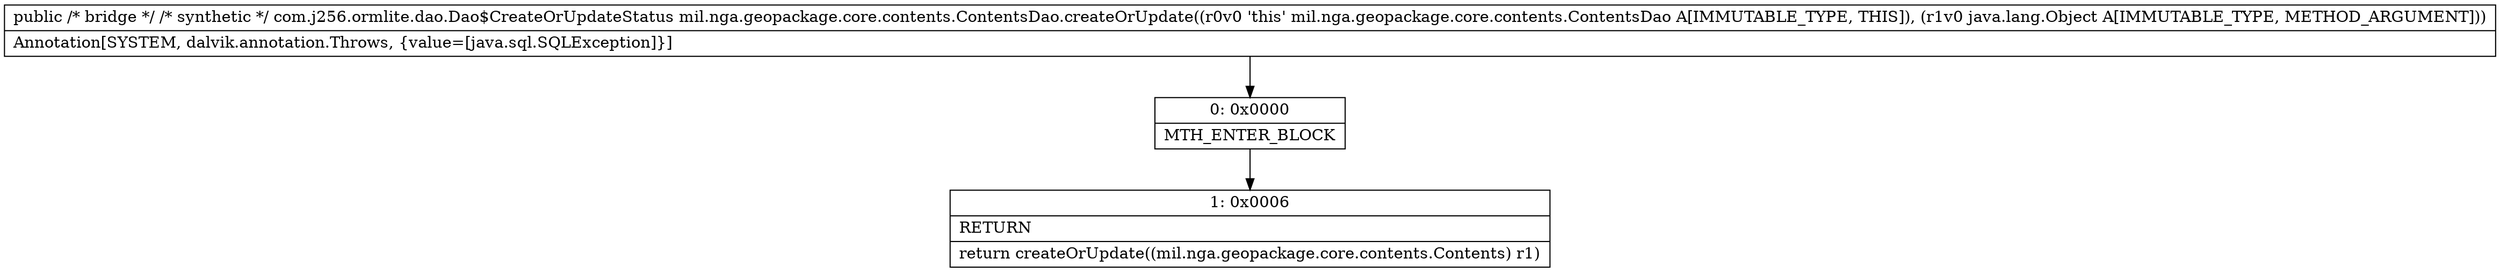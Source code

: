 digraph "CFG formil.nga.geopackage.core.contents.ContentsDao.createOrUpdate(Ljava\/lang\/Object;)Lcom\/j256\/ormlite\/dao\/Dao$CreateOrUpdateStatus;" {
Node_0 [shape=record,label="{0\:\ 0x0000|MTH_ENTER_BLOCK\l}"];
Node_1 [shape=record,label="{1\:\ 0x0006|RETURN\l|return createOrUpdate((mil.nga.geopackage.core.contents.Contents) r1)\l}"];
MethodNode[shape=record,label="{public \/* bridge *\/ \/* synthetic *\/ com.j256.ormlite.dao.Dao$CreateOrUpdateStatus mil.nga.geopackage.core.contents.ContentsDao.createOrUpdate((r0v0 'this' mil.nga.geopackage.core.contents.ContentsDao A[IMMUTABLE_TYPE, THIS]), (r1v0 java.lang.Object A[IMMUTABLE_TYPE, METHOD_ARGUMENT]))  | Annotation[SYSTEM, dalvik.annotation.Throws, \{value=[java.sql.SQLException]\}]\l}"];
MethodNode -> Node_0;
Node_0 -> Node_1;
}

